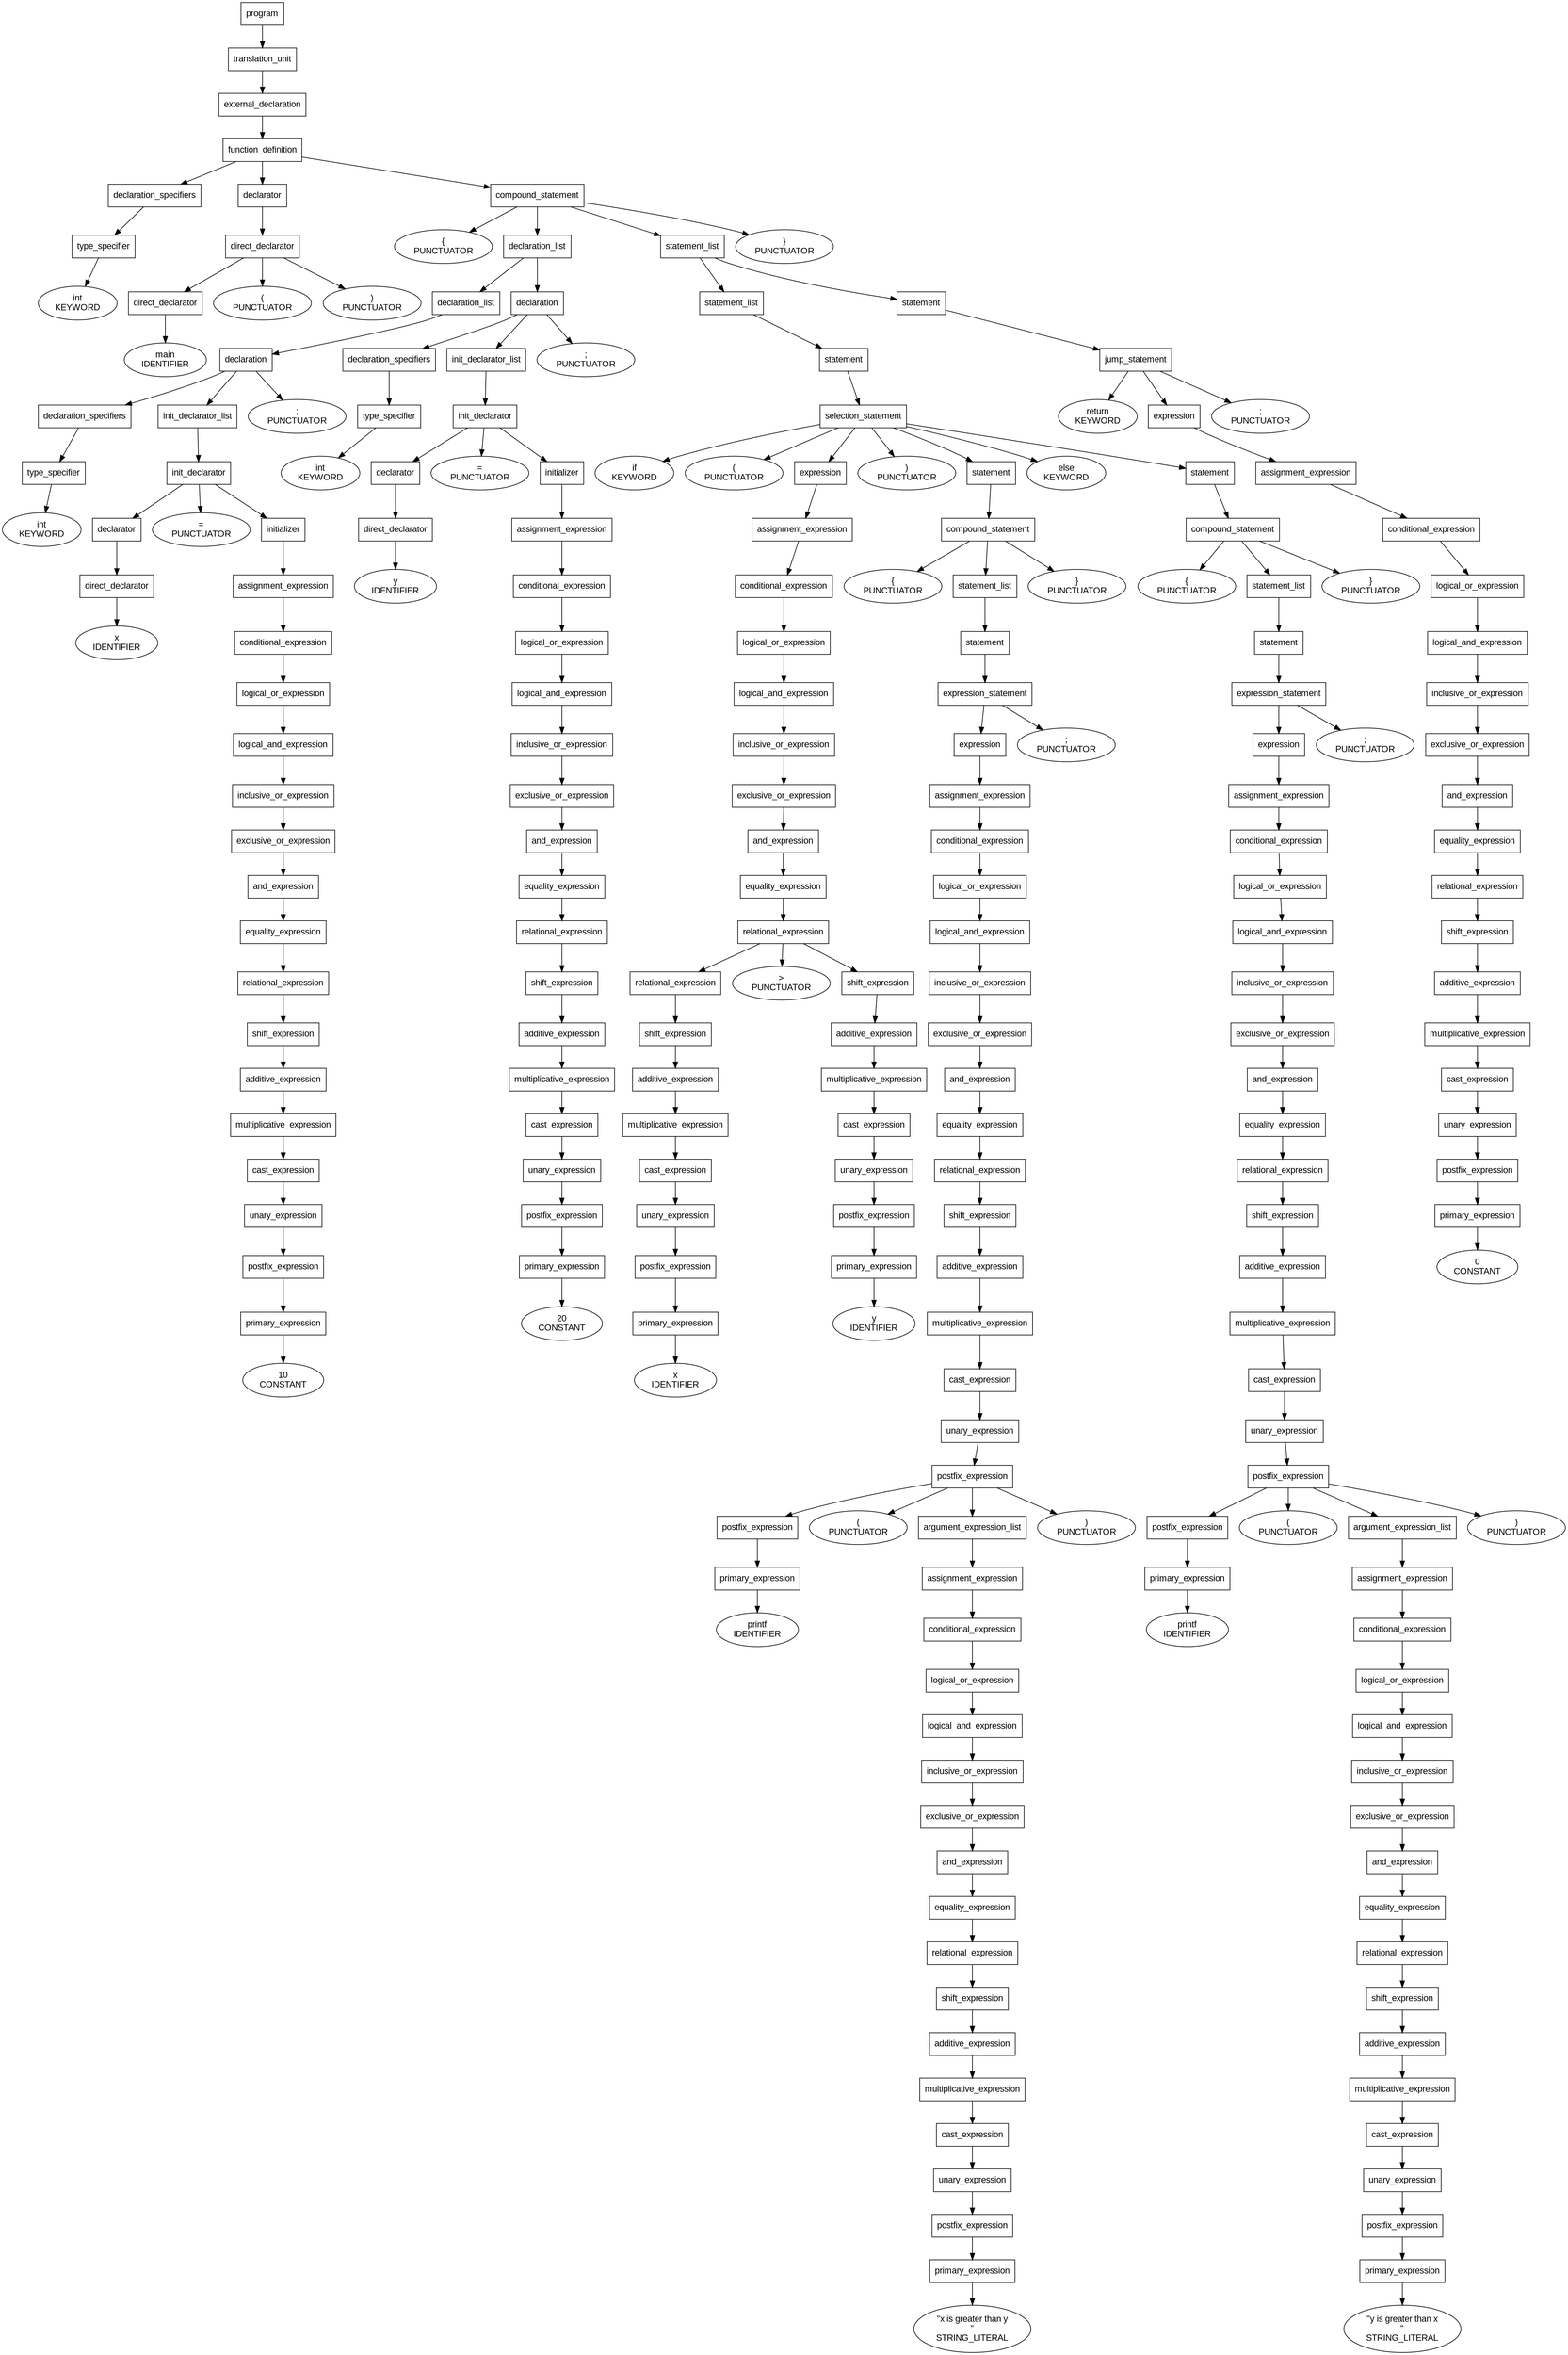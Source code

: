 digraph AST {
    node [fontname="Arial"];
    edge [fontname="Arial"];
    rankdir=TB;
    node0 [label="program", shape=box];
    node1 [label="translation_unit", shape=box];
    node2 [label="external_declaration", shape=box];
    node3 [label="function_definition", shape=box];
    node4 [label="declaration_specifiers", shape=box];
    node5 [label="type_specifier", shape=box];
    node6 [label="int\nKEYWORD", shape=ellipse];
    node5 -> node6;
    node4 -> node5;
    node3 -> node4;
    node7 [label="declarator", shape=box];
    node8 [label="direct_declarator", shape=box];
    node9 [label="direct_declarator", shape=box];
    node10 [label="main\nIDENTIFIER", shape=ellipse];
    node9 -> node10;
    node8 -> node9;
    node11 [label="(\nPUNCTUATOR", shape=ellipse];
    node8 -> node11;
    node12 [label=")\nPUNCTUATOR", shape=ellipse];
    node8 -> node12;
    node7 -> node8;
    node3 -> node7;
    node13 [label="compound_statement", shape=box];
    node14 [label="{\nPUNCTUATOR", shape=ellipse];
    node13 -> node14;
    node15 [label="declaration_list", shape=box];
    node16 [label="declaration_list", shape=box];
    node17 [label="declaration", shape=box];
    node18 [label="declaration_specifiers", shape=box];
    node19 [label="type_specifier", shape=box];
    node20 [label="int\nKEYWORD", shape=ellipse];
    node19 -> node20;
    node18 -> node19;
    node17 -> node18;
    node21 [label="init_declarator_list", shape=box];
    node22 [label="init_declarator", shape=box];
    node23 [label="declarator", shape=box];
    node24 [label="direct_declarator", shape=box];
    node25 [label="x\nIDENTIFIER", shape=ellipse];
    node24 -> node25;
    node23 -> node24;
    node22 -> node23;
    node26 [label="=\nPUNCTUATOR", shape=ellipse];
    node22 -> node26;
    node27 [label="initializer", shape=box];
    node28 [label="assignment_expression", shape=box];
    node29 [label="conditional_expression", shape=box];
    node30 [label="logical_or_expression", shape=box];
    node31 [label="logical_and_expression", shape=box];
    node32 [label="inclusive_or_expression", shape=box];
    node33 [label="exclusive_or_expression", shape=box];
    node34 [label="and_expression", shape=box];
    node35 [label="equality_expression", shape=box];
    node36 [label="relational_expression", shape=box];
    node37 [label="shift_expression", shape=box];
    node38 [label="additive_expression", shape=box];
    node39 [label="multiplicative_expression", shape=box];
    node40 [label="cast_expression", shape=box];
    node41 [label="unary_expression", shape=box];
    node42 [label="postfix_expression", shape=box];
    node43 [label="primary_expression", shape=box];
    node44 [label="10\nCONSTANT", shape=ellipse];
    node43 -> node44;
    node42 -> node43;
    node41 -> node42;
    node40 -> node41;
    node39 -> node40;
    node38 -> node39;
    node37 -> node38;
    node36 -> node37;
    node35 -> node36;
    node34 -> node35;
    node33 -> node34;
    node32 -> node33;
    node31 -> node32;
    node30 -> node31;
    node29 -> node30;
    node28 -> node29;
    node27 -> node28;
    node22 -> node27;
    node21 -> node22;
    node17 -> node21;
    node45 [label=";\nPUNCTUATOR", shape=ellipse];
    node17 -> node45;
    node16 -> node17;
    node15 -> node16;
    node46 [label="declaration", shape=box];
    node47 [label="declaration_specifiers", shape=box];
    node48 [label="type_specifier", shape=box];
    node49 [label="int\nKEYWORD", shape=ellipse];
    node48 -> node49;
    node47 -> node48;
    node46 -> node47;
    node50 [label="init_declarator_list", shape=box];
    node51 [label="init_declarator", shape=box];
    node52 [label="declarator", shape=box];
    node53 [label="direct_declarator", shape=box];
    node54 [label="y\nIDENTIFIER", shape=ellipse];
    node53 -> node54;
    node52 -> node53;
    node51 -> node52;
    node55 [label="=\nPUNCTUATOR", shape=ellipse];
    node51 -> node55;
    node56 [label="initializer", shape=box];
    node57 [label="assignment_expression", shape=box];
    node58 [label="conditional_expression", shape=box];
    node59 [label="logical_or_expression", shape=box];
    node60 [label="logical_and_expression", shape=box];
    node61 [label="inclusive_or_expression", shape=box];
    node62 [label="exclusive_or_expression", shape=box];
    node63 [label="and_expression", shape=box];
    node64 [label="equality_expression", shape=box];
    node65 [label="relational_expression", shape=box];
    node66 [label="shift_expression", shape=box];
    node67 [label="additive_expression", shape=box];
    node68 [label="multiplicative_expression", shape=box];
    node69 [label="cast_expression", shape=box];
    node70 [label="unary_expression", shape=box];
    node71 [label="postfix_expression", shape=box];
    node72 [label="primary_expression", shape=box];
    node73 [label="20\nCONSTANT", shape=ellipse];
    node72 -> node73;
    node71 -> node72;
    node70 -> node71;
    node69 -> node70;
    node68 -> node69;
    node67 -> node68;
    node66 -> node67;
    node65 -> node66;
    node64 -> node65;
    node63 -> node64;
    node62 -> node63;
    node61 -> node62;
    node60 -> node61;
    node59 -> node60;
    node58 -> node59;
    node57 -> node58;
    node56 -> node57;
    node51 -> node56;
    node50 -> node51;
    node46 -> node50;
    node74 [label=";\nPUNCTUATOR", shape=ellipse];
    node46 -> node74;
    node15 -> node46;
    node13 -> node15;
    node75 [label="statement_list", shape=box];
    node76 [label="statement_list", shape=box];
    node77 [label="statement", shape=box];
    node78 [label="selection_statement", shape=box];
    node79 [label="if\nKEYWORD", shape=ellipse];
    node78 -> node79;
    node80 [label="(\nPUNCTUATOR", shape=ellipse];
    node78 -> node80;
    node81 [label="expression", shape=box];
    node82 [label="assignment_expression", shape=box];
    node83 [label="conditional_expression", shape=box];
    node84 [label="logical_or_expression", shape=box];
    node85 [label="logical_and_expression", shape=box];
    node86 [label="inclusive_or_expression", shape=box];
    node87 [label="exclusive_or_expression", shape=box];
    node88 [label="and_expression", shape=box];
    node89 [label="equality_expression", shape=box];
    node90 [label="relational_expression", shape=box];
    node91 [label="relational_expression", shape=box];
    node92 [label="shift_expression", shape=box];
    node93 [label="additive_expression", shape=box];
    node94 [label="multiplicative_expression", shape=box];
    node95 [label="cast_expression", shape=box];
    node96 [label="unary_expression", shape=box];
    node97 [label="postfix_expression", shape=box];
    node98 [label="primary_expression", shape=box];
    node99 [label="x\nIDENTIFIER", shape=ellipse];
    node98 -> node99;
    node97 -> node98;
    node96 -> node97;
    node95 -> node96;
    node94 -> node95;
    node93 -> node94;
    node92 -> node93;
    node91 -> node92;
    node90 -> node91;
    node100 [label=">\nPUNCTUATOR", shape=ellipse];
    node90 -> node100;
    node101 [label="shift_expression", shape=box];
    node102 [label="additive_expression", shape=box];
    node103 [label="multiplicative_expression", shape=box];
    node104 [label="cast_expression", shape=box];
    node105 [label="unary_expression", shape=box];
    node106 [label="postfix_expression", shape=box];
    node107 [label="primary_expression", shape=box];
    node108 [label="y\nIDENTIFIER", shape=ellipse];
    node107 -> node108;
    node106 -> node107;
    node105 -> node106;
    node104 -> node105;
    node103 -> node104;
    node102 -> node103;
    node101 -> node102;
    node90 -> node101;
    node89 -> node90;
    node88 -> node89;
    node87 -> node88;
    node86 -> node87;
    node85 -> node86;
    node84 -> node85;
    node83 -> node84;
    node82 -> node83;
    node81 -> node82;
    node78 -> node81;
    node109 [label=")\nPUNCTUATOR", shape=ellipse];
    node78 -> node109;
    node110 [label="statement", shape=box];
    node111 [label="compound_statement", shape=box];
    node112 [label="{\nPUNCTUATOR", shape=ellipse];
    node111 -> node112;
    node113 [label="statement_list", shape=box];
    node114 [label="statement", shape=box];
    node115 [label="expression_statement", shape=box];
    node116 [label="expression", shape=box];
    node117 [label="assignment_expression", shape=box];
    node118 [label="conditional_expression", shape=box];
    node119 [label="logical_or_expression", shape=box];
    node120 [label="logical_and_expression", shape=box];
    node121 [label="inclusive_or_expression", shape=box];
    node122 [label="exclusive_or_expression", shape=box];
    node123 [label="and_expression", shape=box];
    node124 [label="equality_expression", shape=box];
    node125 [label="relational_expression", shape=box];
    node126 [label="shift_expression", shape=box];
    node127 [label="additive_expression", shape=box];
    node128 [label="multiplicative_expression", shape=box];
    node129 [label="cast_expression", shape=box];
    node130 [label="unary_expression", shape=box];
    node131 [label="postfix_expression", shape=box];
    node132 [label="postfix_expression", shape=box];
    node133 [label="primary_expression", shape=box];
    node134 [label="printf\nIDENTIFIER", shape=ellipse];
    node133 -> node134;
    node132 -> node133;
    node131 -> node132;
    node135 [label="(\nPUNCTUATOR", shape=ellipse];
    node131 -> node135;
    node136 [label="argument_expression_list", shape=box];
    node137 [label="assignment_expression", shape=box];
    node138 [label="conditional_expression", shape=box];
    node139 [label="logical_or_expression", shape=box];
    node140 [label="logical_and_expression", shape=box];
    node141 [label="inclusive_or_expression", shape=box];
    node142 [label="exclusive_or_expression", shape=box];
    node143 [label="and_expression", shape=box];
    node144 [label="equality_expression", shape=box];
    node145 [label="relational_expression", shape=box];
    node146 [label="shift_expression", shape=box];
    node147 [label="additive_expression", shape=box];
    node148 [label="multiplicative_expression", shape=box];
    node149 [label="cast_expression", shape=box];
    node150 [label="unary_expression", shape=box];
    node151 [label="postfix_expression", shape=box];
    node152 [label="primary_expression", shape=box];
    node153 [label="\"x is greater than y\n\"\nSTRING_LITERAL", shape=ellipse];
    node152 -> node153;
    node151 -> node152;
    node150 -> node151;
    node149 -> node150;
    node148 -> node149;
    node147 -> node148;
    node146 -> node147;
    node145 -> node146;
    node144 -> node145;
    node143 -> node144;
    node142 -> node143;
    node141 -> node142;
    node140 -> node141;
    node139 -> node140;
    node138 -> node139;
    node137 -> node138;
    node136 -> node137;
    node131 -> node136;
    node154 [label=")\nPUNCTUATOR", shape=ellipse];
    node131 -> node154;
    node130 -> node131;
    node129 -> node130;
    node128 -> node129;
    node127 -> node128;
    node126 -> node127;
    node125 -> node126;
    node124 -> node125;
    node123 -> node124;
    node122 -> node123;
    node121 -> node122;
    node120 -> node121;
    node119 -> node120;
    node118 -> node119;
    node117 -> node118;
    node116 -> node117;
    node115 -> node116;
    node155 [label=";\nPUNCTUATOR", shape=ellipse];
    node115 -> node155;
    node114 -> node115;
    node113 -> node114;
    node111 -> node113;
    node156 [label="}\nPUNCTUATOR", shape=ellipse];
    node111 -> node156;
    node110 -> node111;
    node78 -> node110;
    node157 [label="else\nKEYWORD", shape=ellipse];
    node78 -> node157;
    node158 [label="statement", shape=box];
    node159 [label="compound_statement", shape=box];
    node160 [label="{\nPUNCTUATOR", shape=ellipse];
    node159 -> node160;
    node161 [label="statement_list", shape=box];
    node162 [label="statement", shape=box];
    node163 [label="expression_statement", shape=box];
    node164 [label="expression", shape=box];
    node165 [label="assignment_expression", shape=box];
    node166 [label="conditional_expression", shape=box];
    node167 [label="logical_or_expression", shape=box];
    node168 [label="logical_and_expression", shape=box];
    node169 [label="inclusive_or_expression", shape=box];
    node170 [label="exclusive_or_expression", shape=box];
    node171 [label="and_expression", shape=box];
    node172 [label="equality_expression", shape=box];
    node173 [label="relational_expression", shape=box];
    node174 [label="shift_expression", shape=box];
    node175 [label="additive_expression", shape=box];
    node176 [label="multiplicative_expression", shape=box];
    node177 [label="cast_expression", shape=box];
    node178 [label="unary_expression", shape=box];
    node179 [label="postfix_expression", shape=box];
    node180 [label="postfix_expression", shape=box];
    node181 [label="primary_expression", shape=box];
    node182 [label="printf\nIDENTIFIER", shape=ellipse];
    node181 -> node182;
    node180 -> node181;
    node179 -> node180;
    node183 [label="(\nPUNCTUATOR", shape=ellipse];
    node179 -> node183;
    node184 [label="argument_expression_list", shape=box];
    node185 [label="assignment_expression", shape=box];
    node186 [label="conditional_expression", shape=box];
    node187 [label="logical_or_expression", shape=box];
    node188 [label="logical_and_expression", shape=box];
    node189 [label="inclusive_or_expression", shape=box];
    node190 [label="exclusive_or_expression", shape=box];
    node191 [label="and_expression", shape=box];
    node192 [label="equality_expression", shape=box];
    node193 [label="relational_expression", shape=box];
    node194 [label="shift_expression", shape=box];
    node195 [label="additive_expression", shape=box];
    node196 [label="multiplicative_expression", shape=box];
    node197 [label="cast_expression", shape=box];
    node198 [label="unary_expression", shape=box];
    node199 [label="postfix_expression", shape=box];
    node200 [label="primary_expression", shape=box];
    node201 [label="\"y is greater than x\n\"\nSTRING_LITERAL", shape=ellipse];
    node200 -> node201;
    node199 -> node200;
    node198 -> node199;
    node197 -> node198;
    node196 -> node197;
    node195 -> node196;
    node194 -> node195;
    node193 -> node194;
    node192 -> node193;
    node191 -> node192;
    node190 -> node191;
    node189 -> node190;
    node188 -> node189;
    node187 -> node188;
    node186 -> node187;
    node185 -> node186;
    node184 -> node185;
    node179 -> node184;
    node202 [label=")\nPUNCTUATOR", shape=ellipse];
    node179 -> node202;
    node178 -> node179;
    node177 -> node178;
    node176 -> node177;
    node175 -> node176;
    node174 -> node175;
    node173 -> node174;
    node172 -> node173;
    node171 -> node172;
    node170 -> node171;
    node169 -> node170;
    node168 -> node169;
    node167 -> node168;
    node166 -> node167;
    node165 -> node166;
    node164 -> node165;
    node163 -> node164;
    node203 [label=";\nPUNCTUATOR", shape=ellipse];
    node163 -> node203;
    node162 -> node163;
    node161 -> node162;
    node159 -> node161;
    node204 [label="}\nPUNCTUATOR", shape=ellipse];
    node159 -> node204;
    node158 -> node159;
    node78 -> node158;
    node77 -> node78;
    node76 -> node77;
    node75 -> node76;
    node205 [label="statement", shape=box];
    node206 [label="jump_statement", shape=box];
    node207 [label="return\nKEYWORD", shape=ellipse];
    node206 -> node207;
    node208 [label="expression", shape=box];
    node209 [label="assignment_expression", shape=box];
    node210 [label="conditional_expression", shape=box];
    node211 [label="logical_or_expression", shape=box];
    node212 [label="logical_and_expression", shape=box];
    node213 [label="inclusive_or_expression", shape=box];
    node214 [label="exclusive_or_expression", shape=box];
    node215 [label="and_expression", shape=box];
    node216 [label="equality_expression", shape=box];
    node217 [label="relational_expression", shape=box];
    node218 [label="shift_expression", shape=box];
    node219 [label="additive_expression", shape=box];
    node220 [label="multiplicative_expression", shape=box];
    node221 [label="cast_expression", shape=box];
    node222 [label="unary_expression", shape=box];
    node223 [label="postfix_expression", shape=box];
    node224 [label="primary_expression", shape=box];
    node225 [label="0\nCONSTANT", shape=ellipse];
    node224 -> node225;
    node223 -> node224;
    node222 -> node223;
    node221 -> node222;
    node220 -> node221;
    node219 -> node220;
    node218 -> node219;
    node217 -> node218;
    node216 -> node217;
    node215 -> node216;
    node214 -> node215;
    node213 -> node214;
    node212 -> node213;
    node211 -> node212;
    node210 -> node211;
    node209 -> node210;
    node208 -> node209;
    node206 -> node208;
    node226 [label=";\nPUNCTUATOR", shape=ellipse];
    node206 -> node226;
    node205 -> node206;
    node75 -> node205;
    node13 -> node75;
    node227 [label="}\nPUNCTUATOR", shape=ellipse];
    node13 -> node227;
    node3 -> node13;
    node2 -> node3;
    node1 -> node2;
    node0 -> node1;
}
